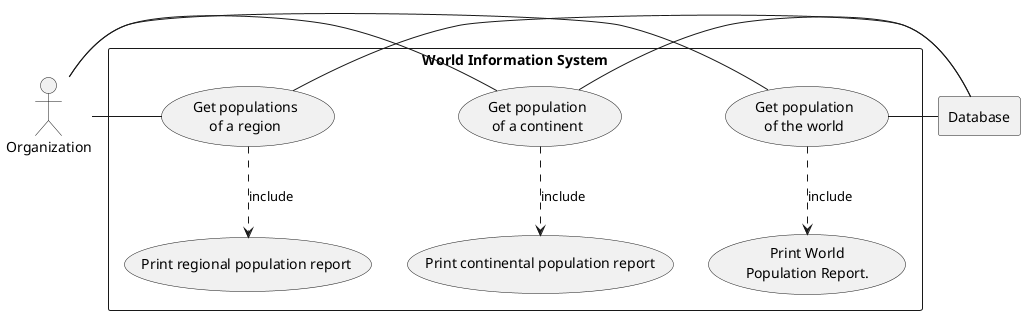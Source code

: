 @startuml

actor Organization as "Organization"

rectangle Database

rectangle "World Information System" {

    usecase UC1 as "Get population
    of the world"

    usecase UC2 as "Get population
     of a continent"

    usecase UC3 as "Get populations
    of a region"

    usecase UCa as "Print World
    Population Report."

    usecase UCb as "Print continental population report"

    usecase UCc as "Print regional population report"

    Organization - UC1
    UC1 ..> UCa : include
    UC1 - Database

    Organization - UC2
    UC2 ..> UCb : include
    UC2 - Database

    Organization - UC3
    UC3 ..> UCc : include
    UC3 - Database


}

@enduml